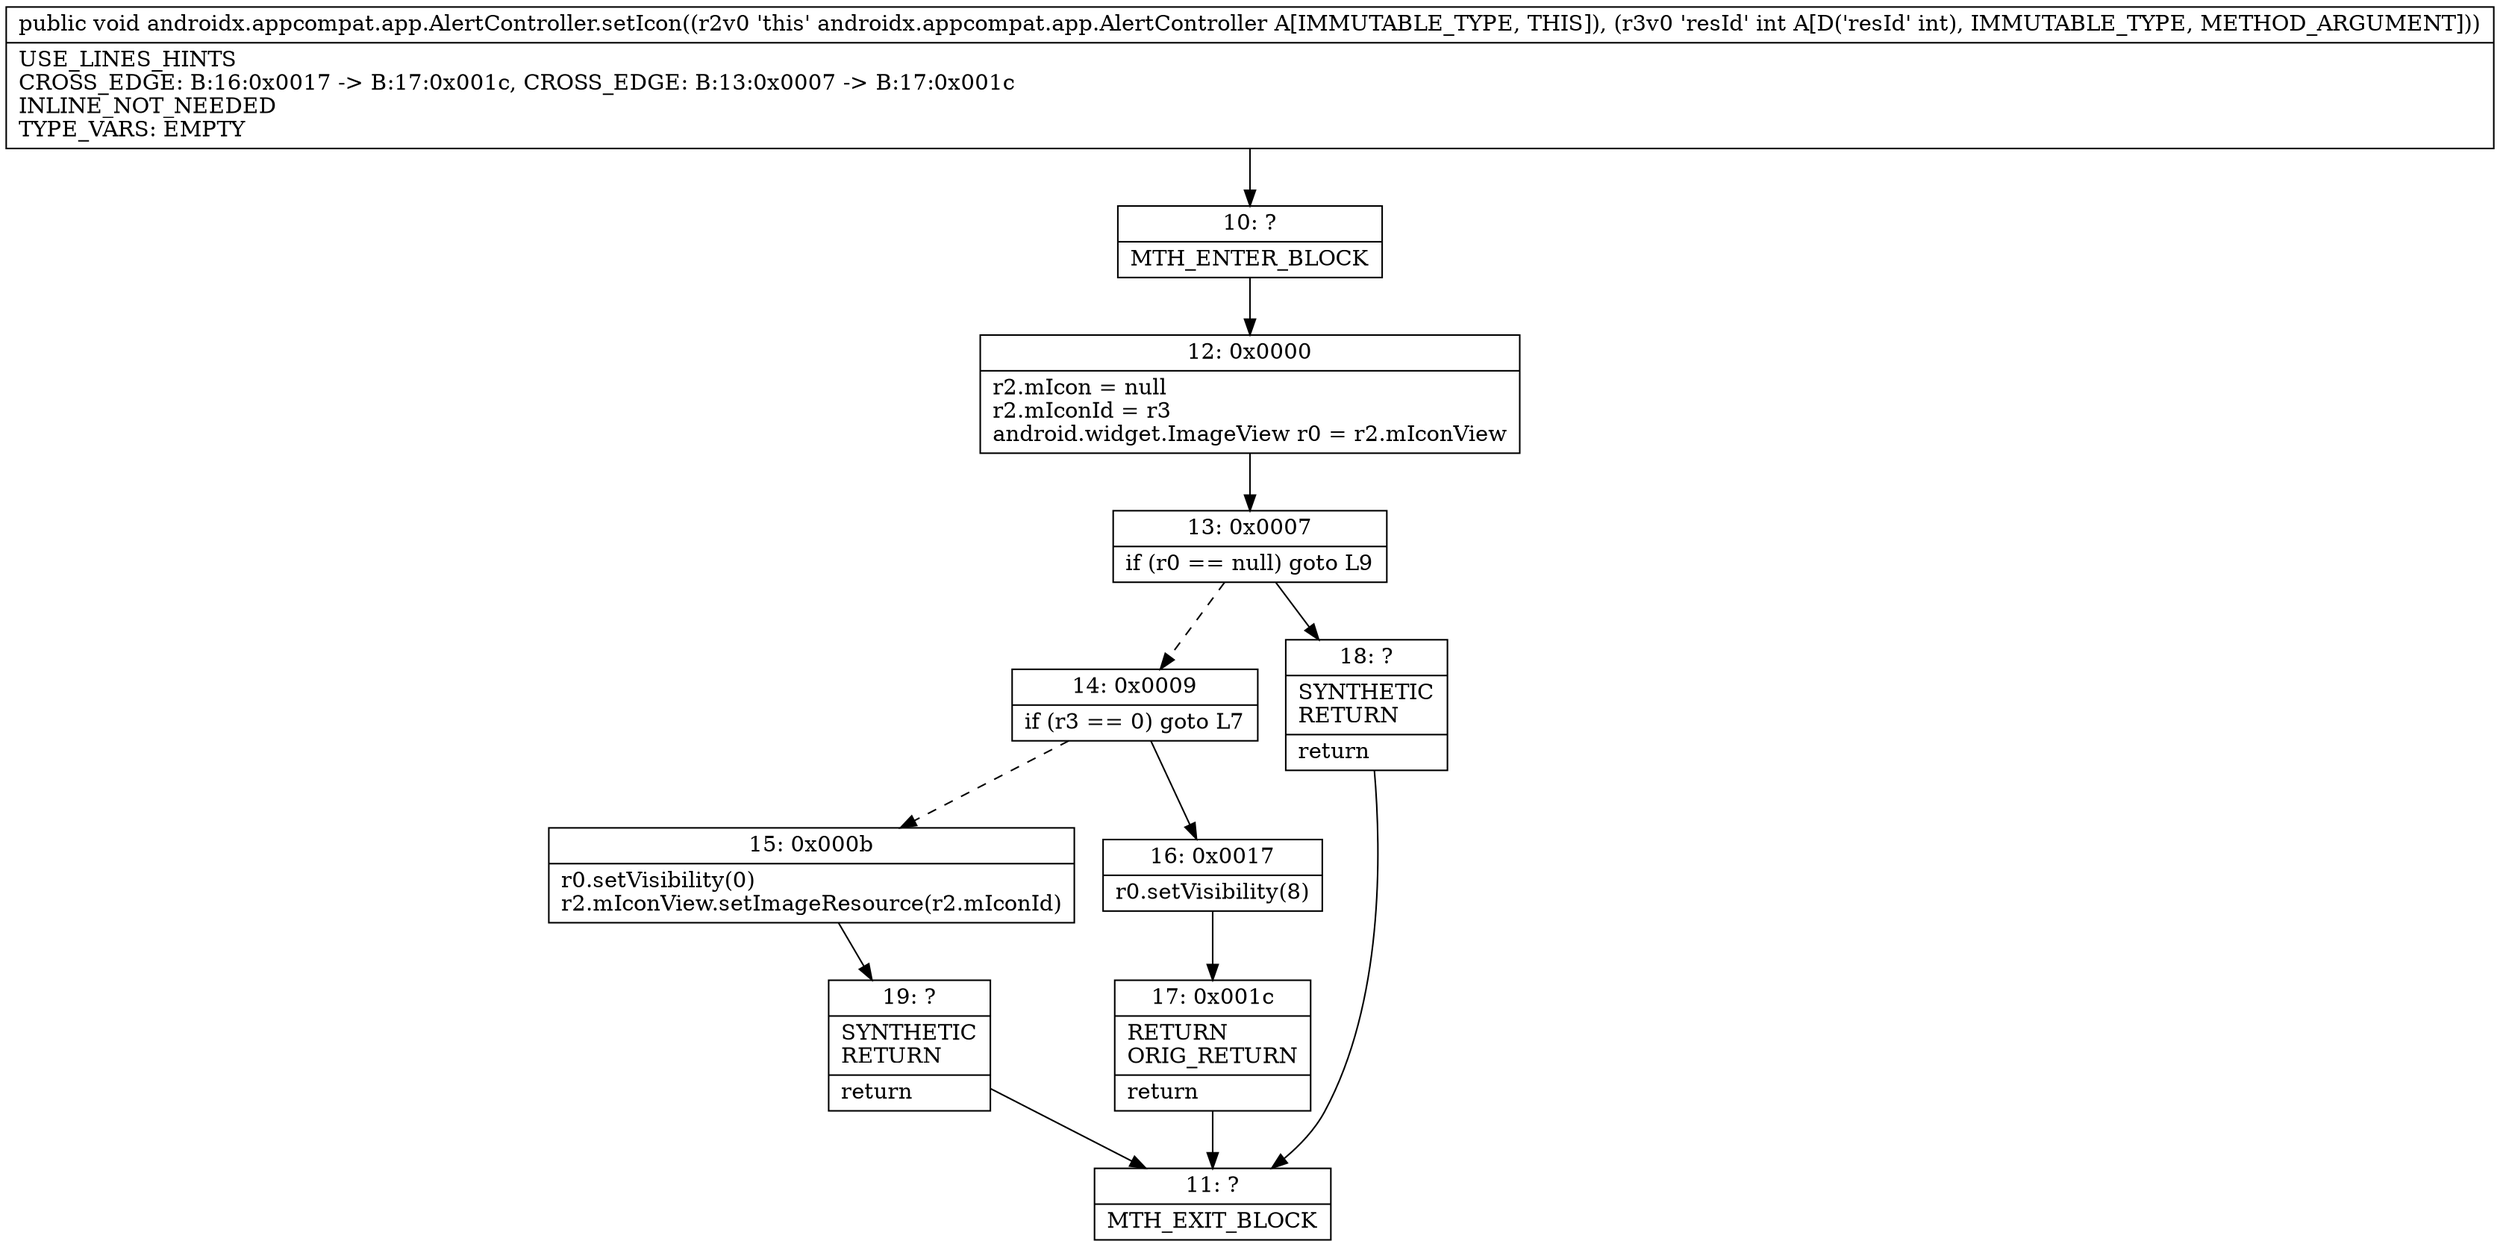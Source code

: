 digraph "CFG forandroidx.appcompat.app.AlertController.setIcon(I)V" {
Node_10 [shape=record,label="{10\:\ ?|MTH_ENTER_BLOCK\l}"];
Node_12 [shape=record,label="{12\:\ 0x0000|r2.mIcon = null\lr2.mIconId = r3\landroid.widget.ImageView r0 = r2.mIconView\l}"];
Node_13 [shape=record,label="{13\:\ 0x0007|if (r0 == null) goto L9\l}"];
Node_14 [shape=record,label="{14\:\ 0x0009|if (r3 == 0) goto L7\l}"];
Node_15 [shape=record,label="{15\:\ 0x000b|r0.setVisibility(0)\lr2.mIconView.setImageResource(r2.mIconId)\l}"];
Node_19 [shape=record,label="{19\:\ ?|SYNTHETIC\lRETURN\l|return\l}"];
Node_11 [shape=record,label="{11\:\ ?|MTH_EXIT_BLOCK\l}"];
Node_16 [shape=record,label="{16\:\ 0x0017|r0.setVisibility(8)\l}"];
Node_17 [shape=record,label="{17\:\ 0x001c|RETURN\lORIG_RETURN\l|return\l}"];
Node_18 [shape=record,label="{18\:\ ?|SYNTHETIC\lRETURN\l|return\l}"];
MethodNode[shape=record,label="{public void androidx.appcompat.app.AlertController.setIcon((r2v0 'this' androidx.appcompat.app.AlertController A[IMMUTABLE_TYPE, THIS]), (r3v0 'resId' int A[D('resId' int), IMMUTABLE_TYPE, METHOD_ARGUMENT]))  | USE_LINES_HINTS\lCROSS_EDGE: B:16:0x0017 \-\> B:17:0x001c, CROSS_EDGE: B:13:0x0007 \-\> B:17:0x001c\lINLINE_NOT_NEEDED\lTYPE_VARS: EMPTY\l}"];
MethodNode -> Node_10;Node_10 -> Node_12;
Node_12 -> Node_13;
Node_13 -> Node_14[style=dashed];
Node_13 -> Node_18;
Node_14 -> Node_15[style=dashed];
Node_14 -> Node_16;
Node_15 -> Node_19;
Node_19 -> Node_11;
Node_16 -> Node_17;
Node_17 -> Node_11;
Node_18 -> Node_11;
}

